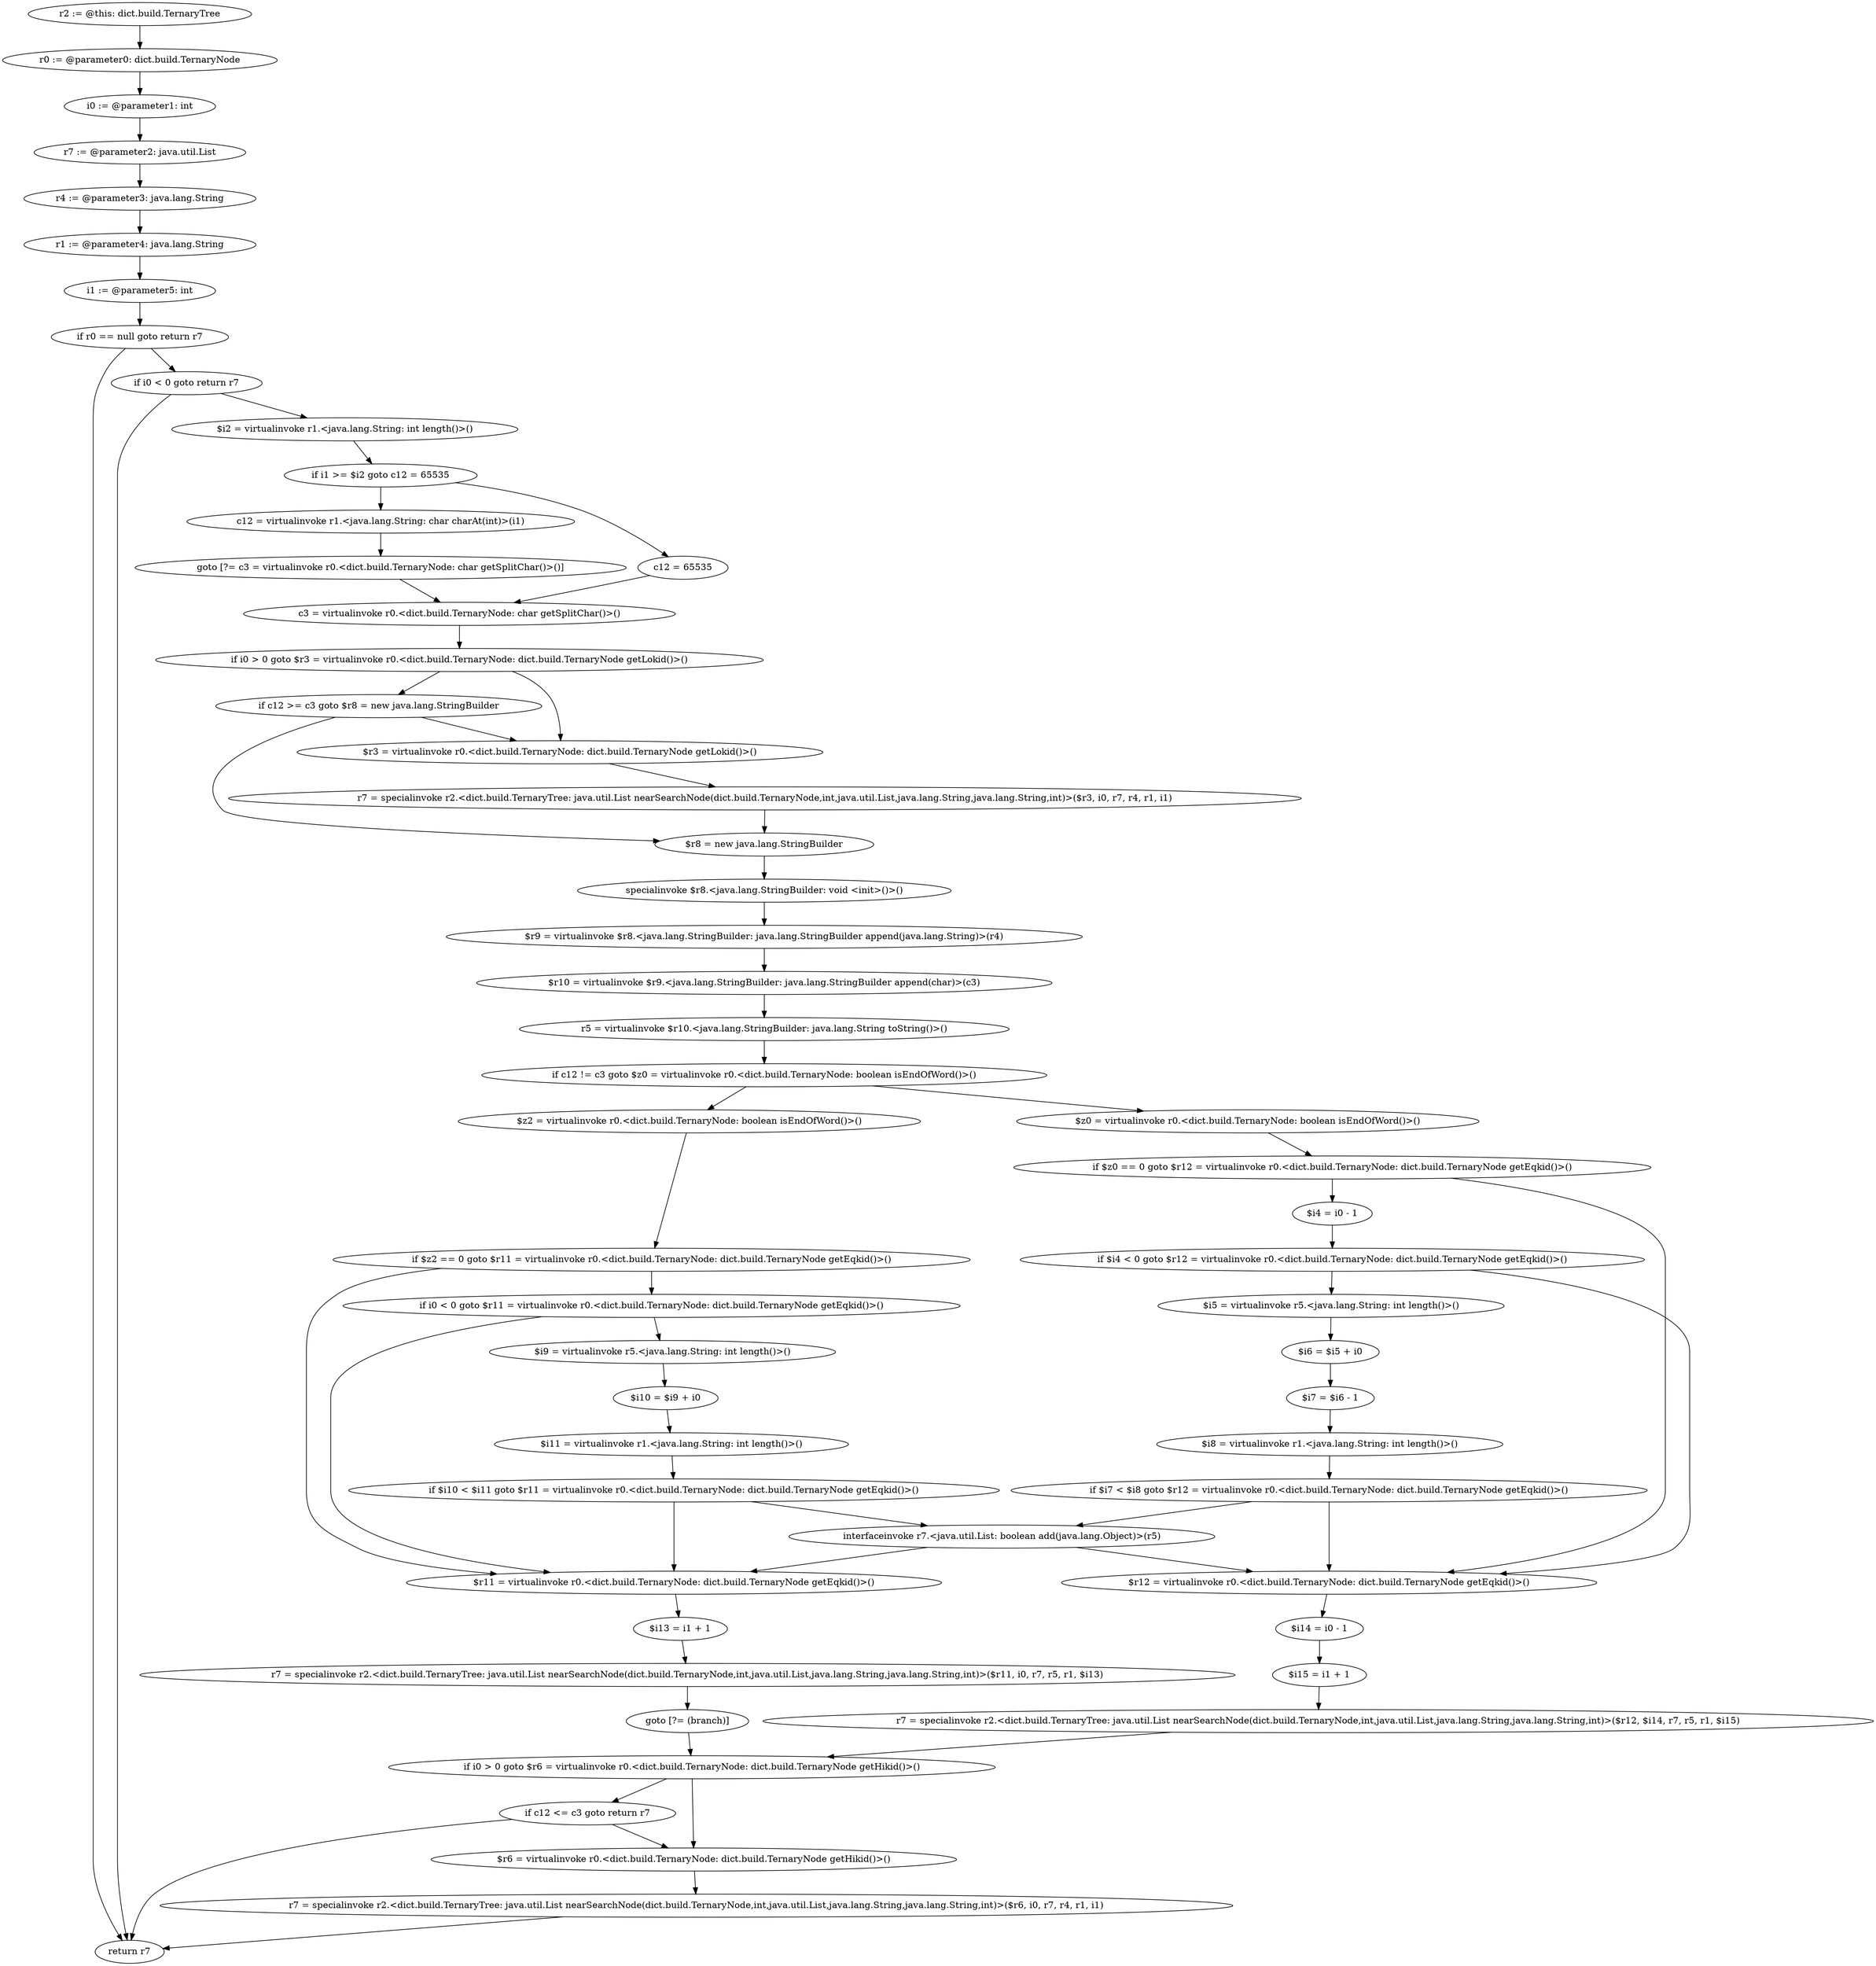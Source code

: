 digraph "unitGraph" {
    "r2 := @this: dict.build.TernaryTree"
    "r0 := @parameter0: dict.build.TernaryNode"
    "i0 := @parameter1: int"
    "r7 := @parameter2: java.util.List"
    "r4 := @parameter3: java.lang.String"
    "r1 := @parameter4: java.lang.String"
    "i1 := @parameter5: int"
    "if r0 == null goto return r7"
    "if i0 < 0 goto return r7"
    "$i2 = virtualinvoke r1.<java.lang.String: int length()>()"
    "if i1 >= $i2 goto c12 = 65535"
    "c12 = virtualinvoke r1.<java.lang.String: char charAt(int)>(i1)"
    "goto [?= c3 = virtualinvoke r0.<dict.build.TernaryNode: char getSplitChar()>()]"
    "c12 = 65535"
    "c3 = virtualinvoke r0.<dict.build.TernaryNode: char getSplitChar()>()"
    "if i0 > 0 goto $r3 = virtualinvoke r0.<dict.build.TernaryNode: dict.build.TernaryNode getLokid()>()"
    "if c12 >= c3 goto $r8 = new java.lang.StringBuilder"
    "$r3 = virtualinvoke r0.<dict.build.TernaryNode: dict.build.TernaryNode getLokid()>()"
    "r7 = specialinvoke r2.<dict.build.TernaryTree: java.util.List nearSearchNode(dict.build.TernaryNode,int,java.util.List,java.lang.String,java.lang.String,int)>($r3, i0, r7, r4, r1, i1)"
    "$r8 = new java.lang.StringBuilder"
    "specialinvoke $r8.<java.lang.StringBuilder: void <init>()>()"
    "$r9 = virtualinvoke $r8.<java.lang.StringBuilder: java.lang.StringBuilder append(java.lang.String)>(r4)"
    "$r10 = virtualinvoke $r9.<java.lang.StringBuilder: java.lang.StringBuilder append(char)>(c3)"
    "r5 = virtualinvoke $r10.<java.lang.StringBuilder: java.lang.String toString()>()"
    "if c12 != c3 goto $z0 = virtualinvoke r0.<dict.build.TernaryNode: boolean isEndOfWord()>()"
    "$z2 = virtualinvoke r0.<dict.build.TernaryNode: boolean isEndOfWord()>()"
    "if $z2 == 0 goto $r11 = virtualinvoke r0.<dict.build.TernaryNode: dict.build.TernaryNode getEqkid()>()"
    "if i0 < 0 goto $r11 = virtualinvoke r0.<dict.build.TernaryNode: dict.build.TernaryNode getEqkid()>()"
    "$i9 = virtualinvoke r5.<java.lang.String: int length()>()"
    "$i10 = $i9 + i0"
    "$i11 = virtualinvoke r1.<java.lang.String: int length()>()"
    "if $i10 < $i11 goto $r11 = virtualinvoke r0.<dict.build.TernaryNode: dict.build.TernaryNode getEqkid()>()"
    "interfaceinvoke r7.<java.util.List: boolean add(java.lang.Object)>(r5)"
    "$r11 = virtualinvoke r0.<dict.build.TernaryNode: dict.build.TernaryNode getEqkid()>()"
    "$i13 = i1 + 1"
    "r7 = specialinvoke r2.<dict.build.TernaryTree: java.util.List nearSearchNode(dict.build.TernaryNode,int,java.util.List,java.lang.String,java.lang.String,int)>($r11, i0, r7, r5, r1, $i13)"
    "goto [?= (branch)]"
    "$z0 = virtualinvoke r0.<dict.build.TernaryNode: boolean isEndOfWord()>()"
    "if $z0 == 0 goto $r12 = virtualinvoke r0.<dict.build.TernaryNode: dict.build.TernaryNode getEqkid()>()"
    "$i4 = i0 - 1"
    "if $i4 < 0 goto $r12 = virtualinvoke r0.<dict.build.TernaryNode: dict.build.TernaryNode getEqkid()>()"
    "$i5 = virtualinvoke r5.<java.lang.String: int length()>()"
    "$i6 = $i5 + i0"
    "$i7 = $i6 - 1"
    "$i8 = virtualinvoke r1.<java.lang.String: int length()>()"
    "if $i7 < $i8 goto $r12 = virtualinvoke r0.<dict.build.TernaryNode: dict.build.TernaryNode getEqkid()>()"
    "$r12 = virtualinvoke r0.<dict.build.TernaryNode: dict.build.TernaryNode getEqkid()>()"
    "$i14 = i0 - 1"
    "$i15 = i1 + 1"
    "r7 = specialinvoke r2.<dict.build.TernaryTree: java.util.List nearSearchNode(dict.build.TernaryNode,int,java.util.List,java.lang.String,java.lang.String,int)>($r12, $i14, r7, r5, r1, $i15)"
    "if i0 > 0 goto $r6 = virtualinvoke r0.<dict.build.TernaryNode: dict.build.TernaryNode getHikid()>()"
    "if c12 <= c3 goto return r7"
    "$r6 = virtualinvoke r0.<dict.build.TernaryNode: dict.build.TernaryNode getHikid()>()"
    "r7 = specialinvoke r2.<dict.build.TernaryTree: java.util.List nearSearchNode(dict.build.TernaryNode,int,java.util.List,java.lang.String,java.lang.String,int)>($r6, i0, r7, r4, r1, i1)"
    "return r7"
    "r2 := @this: dict.build.TernaryTree"->"r0 := @parameter0: dict.build.TernaryNode";
    "r0 := @parameter0: dict.build.TernaryNode"->"i0 := @parameter1: int";
    "i0 := @parameter1: int"->"r7 := @parameter2: java.util.List";
    "r7 := @parameter2: java.util.List"->"r4 := @parameter3: java.lang.String";
    "r4 := @parameter3: java.lang.String"->"r1 := @parameter4: java.lang.String";
    "r1 := @parameter4: java.lang.String"->"i1 := @parameter5: int";
    "i1 := @parameter5: int"->"if r0 == null goto return r7";
    "if r0 == null goto return r7"->"if i0 < 0 goto return r7";
    "if r0 == null goto return r7"->"return r7";
    "if i0 < 0 goto return r7"->"$i2 = virtualinvoke r1.<java.lang.String: int length()>()";
    "if i0 < 0 goto return r7"->"return r7";
    "$i2 = virtualinvoke r1.<java.lang.String: int length()>()"->"if i1 >= $i2 goto c12 = 65535";
    "if i1 >= $i2 goto c12 = 65535"->"c12 = virtualinvoke r1.<java.lang.String: char charAt(int)>(i1)";
    "if i1 >= $i2 goto c12 = 65535"->"c12 = 65535";
    "c12 = virtualinvoke r1.<java.lang.String: char charAt(int)>(i1)"->"goto [?= c3 = virtualinvoke r0.<dict.build.TernaryNode: char getSplitChar()>()]";
    "goto [?= c3 = virtualinvoke r0.<dict.build.TernaryNode: char getSplitChar()>()]"->"c3 = virtualinvoke r0.<dict.build.TernaryNode: char getSplitChar()>()";
    "c12 = 65535"->"c3 = virtualinvoke r0.<dict.build.TernaryNode: char getSplitChar()>()";
    "c3 = virtualinvoke r0.<dict.build.TernaryNode: char getSplitChar()>()"->"if i0 > 0 goto $r3 = virtualinvoke r0.<dict.build.TernaryNode: dict.build.TernaryNode getLokid()>()";
    "if i0 > 0 goto $r3 = virtualinvoke r0.<dict.build.TernaryNode: dict.build.TernaryNode getLokid()>()"->"if c12 >= c3 goto $r8 = new java.lang.StringBuilder";
    "if i0 > 0 goto $r3 = virtualinvoke r0.<dict.build.TernaryNode: dict.build.TernaryNode getLokid()>()"->"$r3 = virtualinvoke r0.<dict.build.TernaryNode: dict.build.TernaryNode getLokid()>()";
    "if c12 >= c3 goto $r8 = new java.lang.StringBuilder"->"$r3 = virtualinvoke r0.<dict.build.TernaryNode: dict.build.TernaryNode getLokid()>()";
    "if c12 >= c3 goto $r8 = new java.lang.StringBuilder"->"$r8 = new java.lang.StringBuilder";
    "$r3 = virtualinvoke r0.<dict.build.TernaryNode: dict.build.TernaryNode getLokid()>()"->"r7 = specialinvoke r2.<dict.build.TernaryTree: java.util.List nearSearchNode(dict.build.TernaryNode,int,java.util.List,java.lang.String,java.lang.String,int)>($r3, i0, r7, r4, r1, i1)";
    "r7 = specialinvoke r2.<dict.build.TernaryTree: java.util.List nearSearchNode(dict.build.TernaryNode,int,java.util.List,java.lang.String,java.lang.String,int)>($r3, i0, r7, r4, r1, i1)"->"$r8 = new java.lang.StringBuilder";
    "$r8 = new java.lang.StringBuilder"->"specialinvoke $r8.<java.lang.StringBuilder: void <init>()>()";
    "specialinvoke $r8.<java.lang.StringBuilder: void <init>()>()"->"$r9 = virtualinvoke $r8.<java.lang.StringBuilder: java.lang.StringBuilder append(java.lang.String)>(r4)";
    "$r9 = virtualinvoke $r8.<java.lang.StringBuilder: java.lang.StringBuilder append(java.lang.String)>(r4)"->"$r10 = virtualinvoke $r9.<java.lang.StringBuilder: java.lang.StringBuilder append(char)>(c3)";
    "$r10 = virtualinvoke $r9.<java.lang.StringBuilder: java.lang.StringBuilder append(char)>(c3)"->"r5 = virtualinvoke $r10.<java.lang.StringBuilder: java.lang.String toString()>()";
    "r5 = virtualinvoke $r10.<java.lang.StringBuilder: java.lang.String toString()>()"->"if c12 != c3 goto $z0 = virtualinvoke r0.<dict.build.TernaryNode: boolean isEndOfWord()>()";
    "if c12 != c3 goto $z0 = virtualinvoke r0.<dict.build.TernaryNode: boolean isEndOfWord()>()"->"$z2 = virtualinvoke r0.<dict.build.TernaryNode: boolean isEndOfWord()>()";
    "if c12 != c3 goto $z0 = virtualinvoke r0.<dict.build.TernaryNode: boolean isEndOfWord()>()"->"$z0 = virtualinvoke r0.<dict.build.TernaryNode: boolean isEndOfWord()>()";
    "$z2 = virtualinvoke r0.<dict.build.TernaryNode: boolean isEndOfWord()>()"->"if $z2 == 0 goto $r11 = virtualinvoke r0.<dict.build.TernaryNode: dict.build.TernaryNode getEqkid()>()";
    "if $z2 == 0 goto $r11 = virtualinvoke r0.<dict.build.TernaryNode: dict.build.TernaryNode getEqkid()>()"->"if i0 < 0 goto $r11 = virtualinvoke r0.<dict.build.TernaryNode: dict.build.TernaryNode getEqkid()>()";
    "if $z2 == 0 goto $r11 = virtualinvoke r0.<dict.build.TernaryNode: dict.build.TernaryNode getEqkid()>()"->"$r11 = virtualinvoke r0.<dict.build.TernaryNode: dict.build.TernaryNode getEqkid()>()";
    "if i0 < 0 goto $r11 = virtualinvoke r0.<dict.build.TernaryNode: dict.build.TernaryNode getEqkid()>()"->"$i9 = virtualinvoke r5.<java.lang.String: int length()>()";
    "if i0 < 0 goto $r11 = virtualinvoke r0.<dict.build.TernaryNode: dict.build.TernaryNode getEqkid()>()"->"$r11 = virtualinvoke r0.<dict.build.TernaryNode: dict.build.TernaryNode getEqkid()>()";
    "$i9 = virtualinvoke r5.<java.lang.String: int length()>()"->"$i10 = $i9 + i0";
    "$i10 = $i9 + i0"->"$i11 = virtualinvoke r1.<java.lang.String: int length()>()";
    "$i11 = virtualinvoke r1.<java.lang.String: int length()>()"->"if $i10 < $i11 goto $r11 = virtualinvoke r0.<dict.build.TernaryNode: dict.build.TernaryNode getEqkid()>()";
    "if $i10 < $i11 goto $r11 = virtualinvoke r0.<dict.build.TernaryNode: dict.build.TernaryNode getEqkid()>()"->"interfaceinvoke r7.<java.util.List: boolean add(java.lang.Object)>(r5)";
    "if $i10 < $i11 goto $r11 = virtualinvoke r0.<dict.build.TernaryNode: dict.build.TernaryNode getEqkid()>()"->"$r11 = virtualinvoke r0.<dict.build.TernaryNode: dict.build.TernaryNode getEqkid()>()";
    "interfaceinvoke r7.<java.util.List: boolean add(java.lang.Object)>(r5)"->"$r11 = virtualinvoke r0.<dict.build.TernaryNode: dict.build.TernaryNode getEqkid()>()";
    "$r11 = virtualinvoke r0.<dict.build.TernaryNode: dict.build.TernaryNode getEqkid()>()"->"$i13 = i1 + 1";
    "$i13 = i1 + 1"->"r7 = specialinvoke r2.<dict.build.TernaryTree: java.util.List nearSearchNode(dict.build.TernaryNode,int,java.util.List,java.lang.String,java.lang.String,int)>($r11, i0, r7, r5, r1, $i13)";
    "r7 = specialinvoke r2.<dict.build.TernaryTree: java.util.List nearSearchNode(dict.build.TernaryNode,int,java.util.List,java.lang.String,java.lang.String,int)>($r11, i0, r7, r5, r1, $i13)"->"goto [?= (branch)]";
    "goto [?= (branch)]"->"if i0 > 0 goto $r6 = virtualinvoke r0.<dict.build.TernaryNode: dict.build.TernaryNode getHikid()>()";
    "$z0 = virtualinvoke r0.<dict.build.TernaryNode: boolean isEndOfWord()>()"->"if $z0 == 0 goto $r12 = virtualinvoke r0.<dict.build.TernaryNode: dict.build.TernaryNode getEqkid()>()";
    "if $z0 == 0 goto $r12 = virtualinvoke r0.<dict.build.TernaryNode: dict.build.TernaryNode getEqkid()>()"->"$i4 = i0 - 1";
    "if $z0 == 0 goto $r12 = virtualinvoke r0.<dict.build.TernaryNode: dict.build.TernaryNode getEqkid()>()"->"$r12 = virtualinvoke r0.<dict.build.TernaryNode: dict.build.TernaryNode getEqkid()>()";
    "$i4 = i0 - 1"->"if $i4 < 0 goto $r12 = virtualinvoke r0.<dict.build.TernaryNode: dict.build.TernaryNode getEqkid()>()";
    "if $i4 < 0 goto $r12 = virtualinvoke r0.<dict.build.TernaryNode: dict.build.TernaryNode getEqkid()>()"->"$i5 = virtualinvoke r5.<java.lang.String: int length()>()";
    "if $i4 < 0 goto $r12 = virtualinvoke r0.<dict.build.TernaryNode: dict.build.TernaryNode getEqkid()>()"->"$r12 = virtualinvoke r0.<dict.build.TernaryNode: dict.build.TernaryNode getEqkid()>()";
    "$i5 = virtualinvoke r5.<java.lang.String: int length()>()"->"$i6 = $i5 + i0";
    "$i6 = $i5 + i0"->"$i7 = $i6 - 1";
    "$i7 = $i6 - 1"->"$i8 = virtualinvoke r1.<java.lang.String: int length()>()";
    "$i8 = virtualinvoke r1.<java.lang.String: int length()>()"->"if $i7 < $i8 goto $r12 = virtualinvoke r0.<dict.build.TernaryNode: dict.build.TernaryNode getEqkid()>()";
    "if $i7 < $i8 goto $r12 = virtualinvoke r0.<dict.build.TernaryNode: dict.build.TernaryNode getEqkid()>()"->"interfaceinvoke r7.<java.util.List: boolean add(java.lang.Object)>(r5)";
    "if $i7 < $i8 goto $r12 = virtualinvoke r0.<dict.build.TernaryNode: dict.build.TernaryNode getEqkid()>()"->"$r12 = virtualinvoke r0.<dict.build.TernaryNode: dict.build.TernaryNode getEqkid()>()";
    "interfaceinvoke r7.<java.util.List: boolean add(java.lang.Object)>(r5)"->"$r12 = virtualinvoke r0.<dict.build.TernaryNode: dict.build.TernaryNode getEqkid()>()";
    "$r12 = virtualinvoke r0.<dict.build.TernaryNode: dict.build.TernaryNode getEqkid()>()"->"$i14 = i0 - 1";
    "$i14 = i0 - 1"->"$i15 = i1 + 1";
    "$i15 = i1 + 1"->"r7 = specialinvoke r2.<dict.build.TernaryTree: java.util.List nearSearchNode(dict.build.TernaryNode,int,java.util.List,java.lang.String,java.lang.String,int)>($r12, $i14, r7, r5, r1, $i15)";
    "r7 = specialinvoke r2.<dict.build.TernaryTree: java.util.List nearSearchNode(dict.build.TernaryNode,int,java.util.List,java.lang.String,java.lang.String,int)>($r12, $i14, r7, r5, r1, $i15)"->"if i0 > 0 goto $r6 = virtualinvoke r0.<dict.build.TernaryNode: dict.build.TernaryNode getHikid()>()";
    "if i0 > 0 goto $r6 = virtualinvoke r0.<dict.build.TernaryNode: dict.build.TernaryNode getHikid()>()"->"if c12 <= c3 goto return r7";
    "if i0 > 0 goto $r6 = virtualinvoke r0.<dict.build.TernaryNode: dict.build.TernaryNode getHikid()>()"->"$r6 = virtualinvoke r0.<dict.build.TernaryNode: dict.build.TernaryNode getHikid()>()";
    "if c12 <= c3 goto return r7"->"$r6 = virtualinvoke r0.<dict.build.TernaryNode: dict.build.TernaryNode getHikid()>()";
    "if c12 <= c3 goto return r7"->"return r7";
    "$r6 = virtualinvoke r0.<dict.build.TernaryNode: dict.build.TernaryNode getHikid()>()"->"r7 = specialinvoke r2.<dict.build.TernaryTree: java.util.List nearSearchNode(dict.build.TernaryNode,int,java.util.List,java.lang.String,java.lang.String,int)>($r6, i0, r7, r4, r1, i1)";
    "r7 = specialinvoke r2.<dict.build.TernaryTree: java.util.List nearSearchNode(dict.build.TernaryNode,int,java.util.List,java.lang.String,java.lang.String,int)>($r6, i0, r7, r4, r1, i1)"->"return r7";
}
